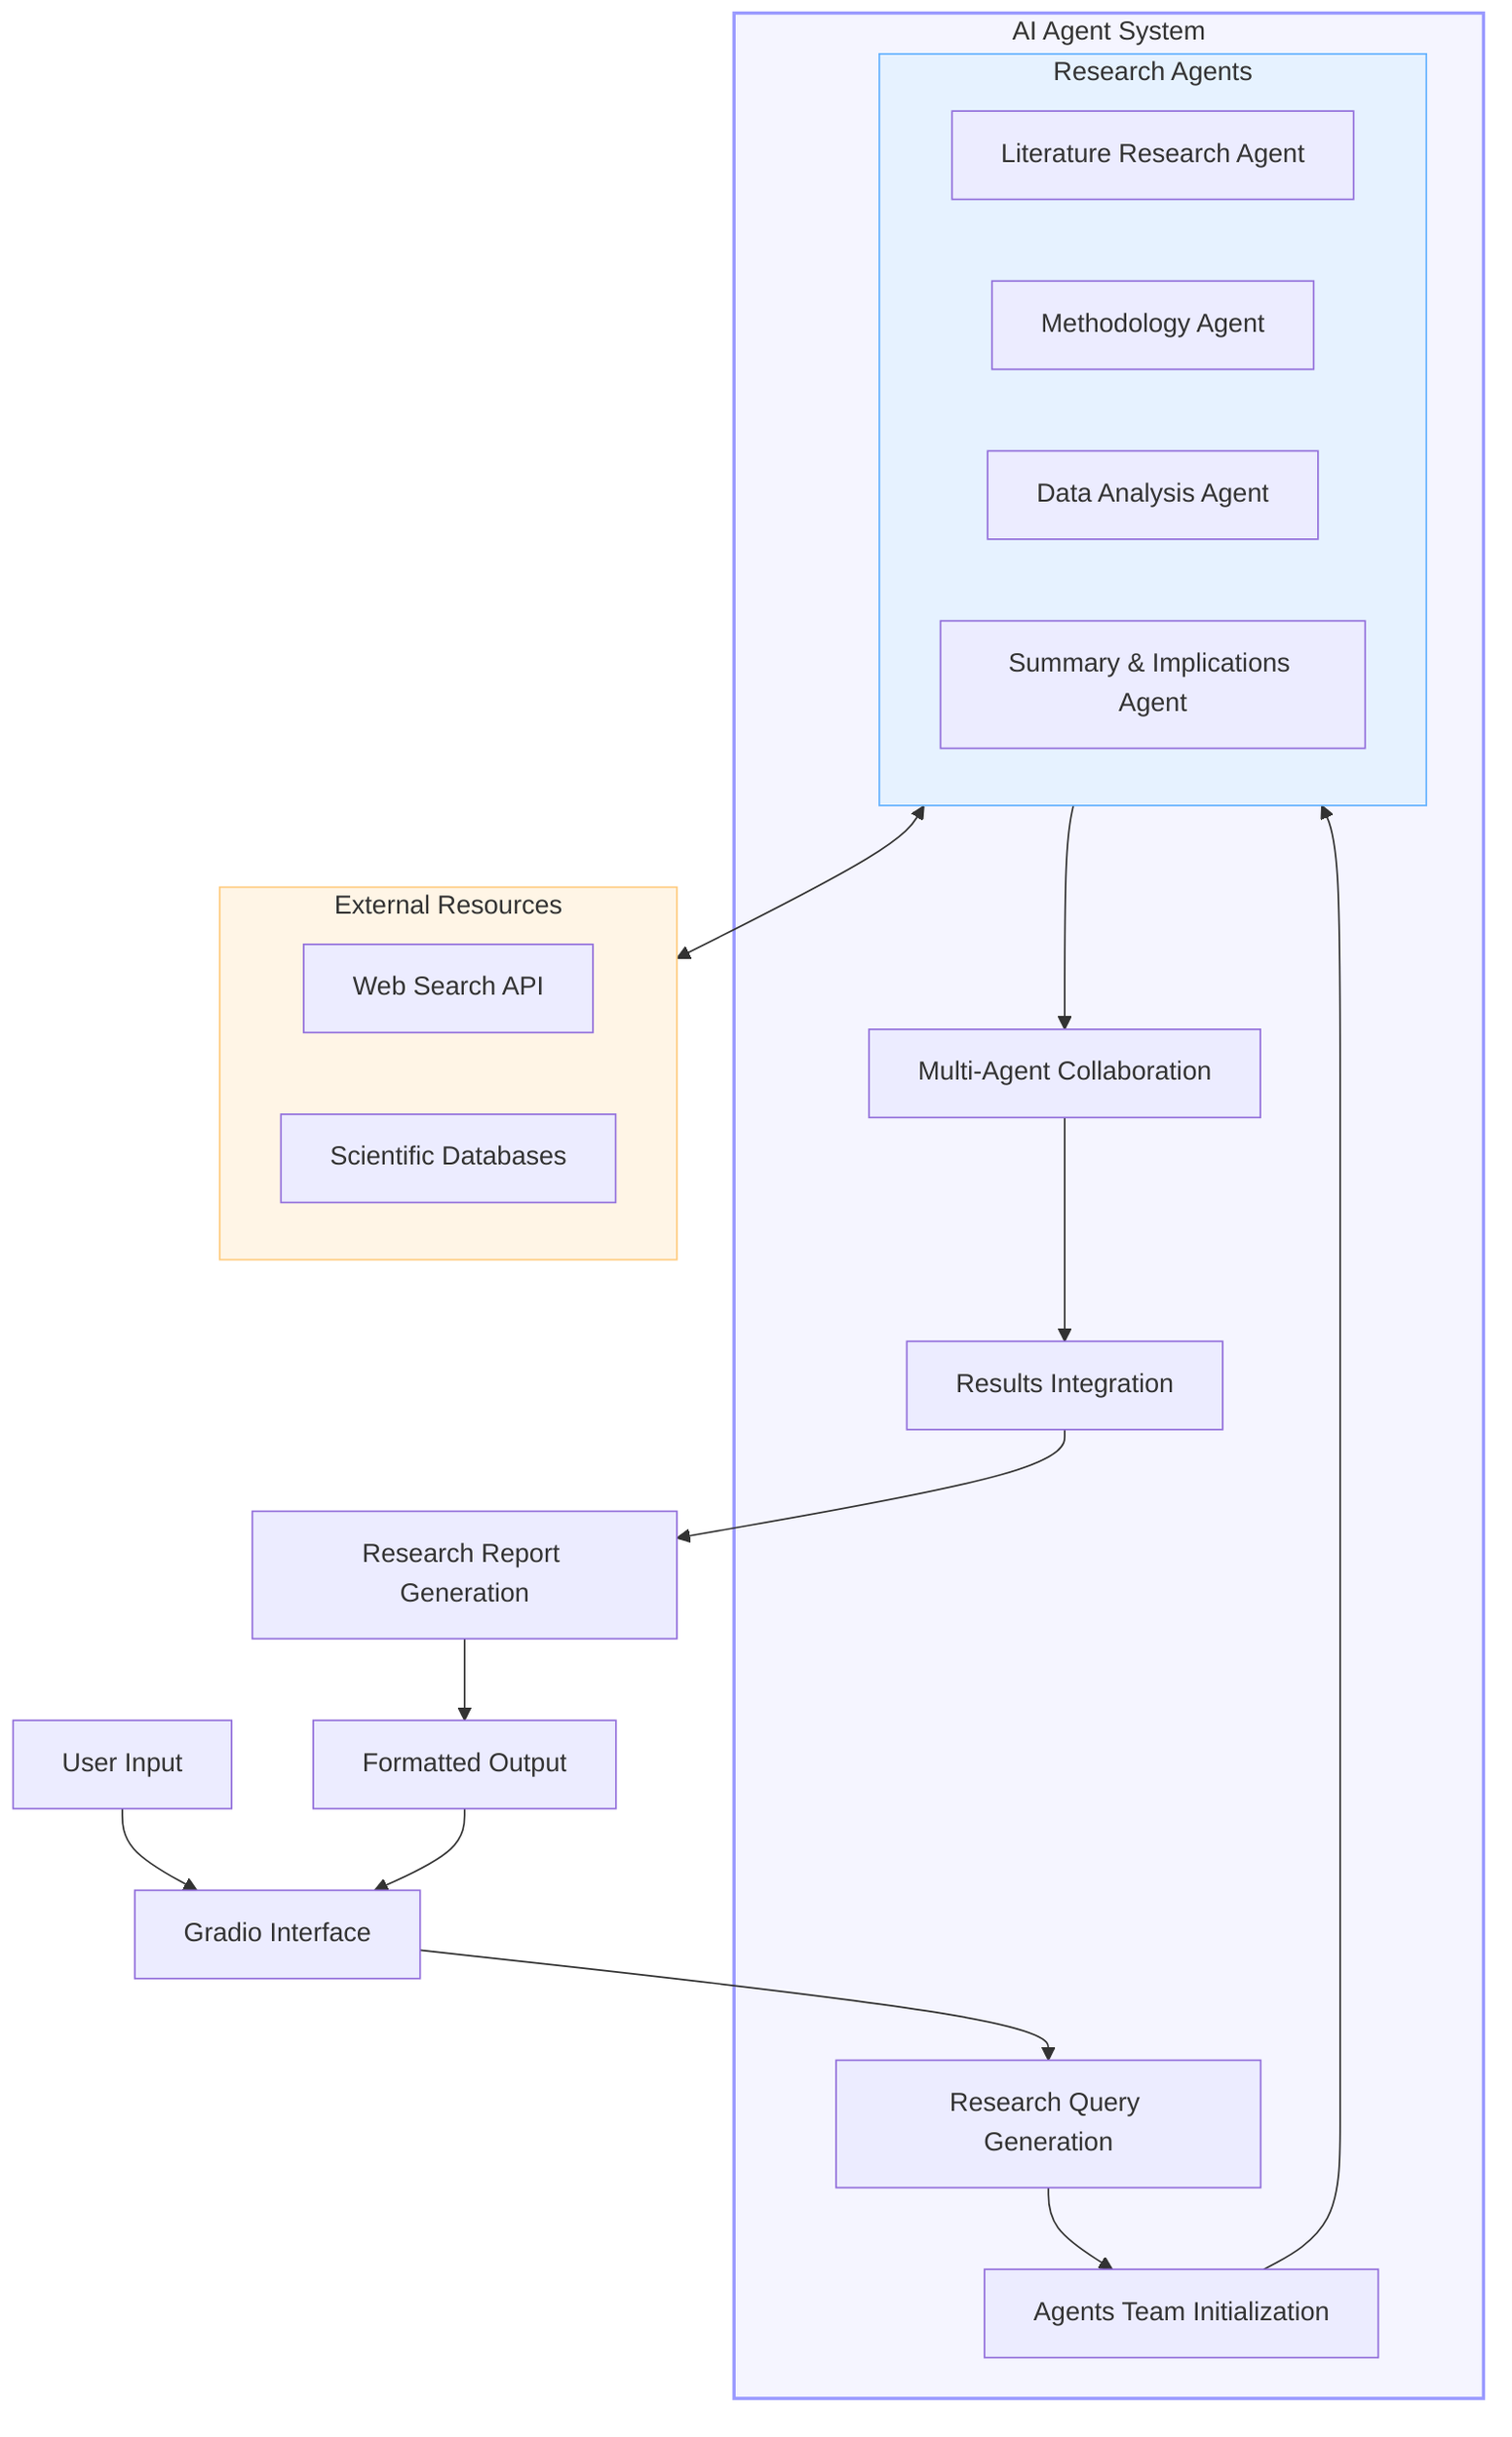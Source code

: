 flowchart TD
    User[User Input] --> Interface[Gradio Interface]
    Interface --> Query["Research Query Generation"]
    
    subgraph AgentSystem[AI Agent System]
        Query --> AgentTeam[Agents Team Initialization]
        
        subgraph Agents[Research Agents]
            LitAgent[Literature Research Agent]
            MethodAgent[Methodology Agent]
            DataAgent[Data Analysis Agent]
            SummaryAgent[Summary & Implications Agent]
        end
        
        AgentTeam --> Agents
        
        Agents --> Collaboration[Multi-Agent Collaboration]
        Collaboration --> Integration[Results Integration]
    end
    
    subgraph ExternalResources[External Resources]
        WebSearch[Web Search API]
        Databases[Scientific Databases]
    end
    
    Agents <--> ExternalResources
    
    Integration --> Report[Research Report Generation]
    Report --> FormattedOutput[Formatted Output]
    FormattedOutput --> Interface
    
    style AgentSystem fill:#f5f5ff,stroke:#9999ff,stroke-width:2px
    style Agents fill:#e6f2ff,stroke:#66b3ff,stroke-width:1px
    style ExternalResources fill:#fff5e6,stroke:#ffcc80,stroke-width:1px